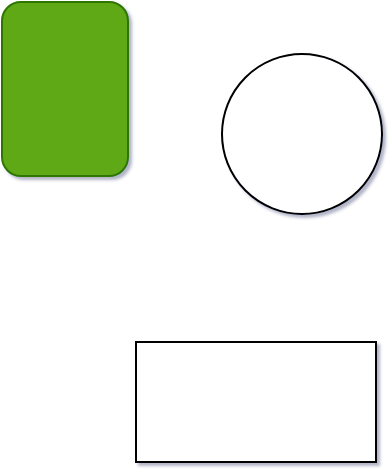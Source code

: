 <mxfile version="13.10.0" type="embed">
    <diagram id="AB1RtUzKGKamLkKsg58Y" name="第 1 页">
        <mxGraphModel dx="734" dy="501" grid="0" gridSize="10" guides="1" tooltips="1" connect="1" arrows="1" fold="1" page="1" pageScale="1" pageWidth="1600" pageHeight="900" background="none" math="0" shadow="1">
            <root>
                <mxCell id="0"/>
                <mxCell id="1" parent="0"/>
                <mxCell id="2" value="" style="ellipse;whiteSpace=wrap;html=1;aspect=fixed;" vertex="1" parent="1">
                    <mxGeometry x="313" y="134" width="80" height="80" as="geometry"/>
                </mxCell>
                <mxCell id="3" value="" style="rounded=0;whiteSpace=wrap;html=1;" vertex="1" parent="1">
                    <mxGeometry x="270" y="278" width="120" height="60" as="geometry"/>
                </mxCell>
                <mxCell id="4" value="" style="rounded=1;whiteSpace=wrap;html=1;fillColor=#60a917;strokeColor=#2D7600;fontColor=#ffffff;" vertex="1" parent="1">
                    <mxGeometry x="203" y="108" width="63" height="87" as="geometry"/>
                </mxCell>
            </root>
        </mxGraphModel>
    </diagram>
</mxfile>
